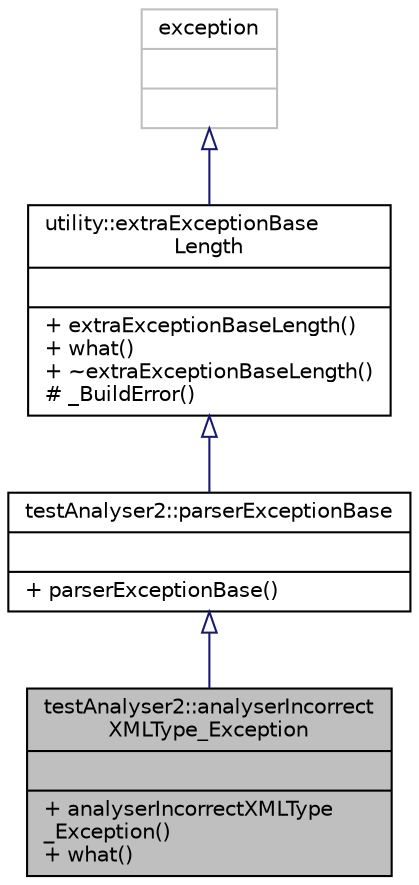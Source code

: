 digraph "testAnalyser2::analyserIncorrectXMLType_Exception"
{
 // INTERACTIVE_SVG=YES
 // LATEX_PDF_SIZE
  edge [fontname="Helvetica",fontsize="10",labelfontname="Helvetica",labelfontsize="10"];
  node [fontname="Helvetica",fontsize="10",shape=record];
  Node4 [label="{testAnalyser2::analyserIncorrect\lXMLType_Exception\n||+ analyserIncorrectXMLType\l_Exception()\l+ what()\l}",height=0.2,width=0.4,color="black", fillcolor="grey75", style="filled", fontcolor="black",tooltip="If the rapid_xml::node type is incorrect at that time."];
  Node5 -> Node4 [dir="back",color="midnightblue",fontsize="10",style="solid",arrowtail="onormal",fontname="Helvetica"];
  Node5 [label="{testAnalyser2::parserExceptionBase\n||+ parserExceptionBase()\l}",height=0.2,width=0.4,color="black", fillcolor="white", style="filled",URL="$d9/df9/classtestAnalyser2_1_1parserExceptionBase.html",tooltip=" "];
  Node6 -> Node5 [dir="back",color="midnightblue",fontsize="10",style="solid",arrowtail="onormal",fontname="Helvetica"];
  Node6 [label="{utility::extraExceptionBase\lLength\n||+ extraExceptionBaseLength()\l+ what()\l+ ~extraExceptionBaseLength()\l# _BuildError()\l}",height=0.2,width=0.4,color="black", fillcolor="white", style="filled",URL="$de/d02/classutility_1_1extraExceptionBaseLength.html",tooltip="Base analyser exception class."];
  Node7 -> Node6 [dir="back",color="midnightblue",fontsize="10",style="solid",arrowtail="onormal",fontname="Helvetica"];
  Node7 [label="{exception\n||}",height=0.2,width=0.4,color="grey75", fillcolor="white", style="filled",tooltip=" "];
}
